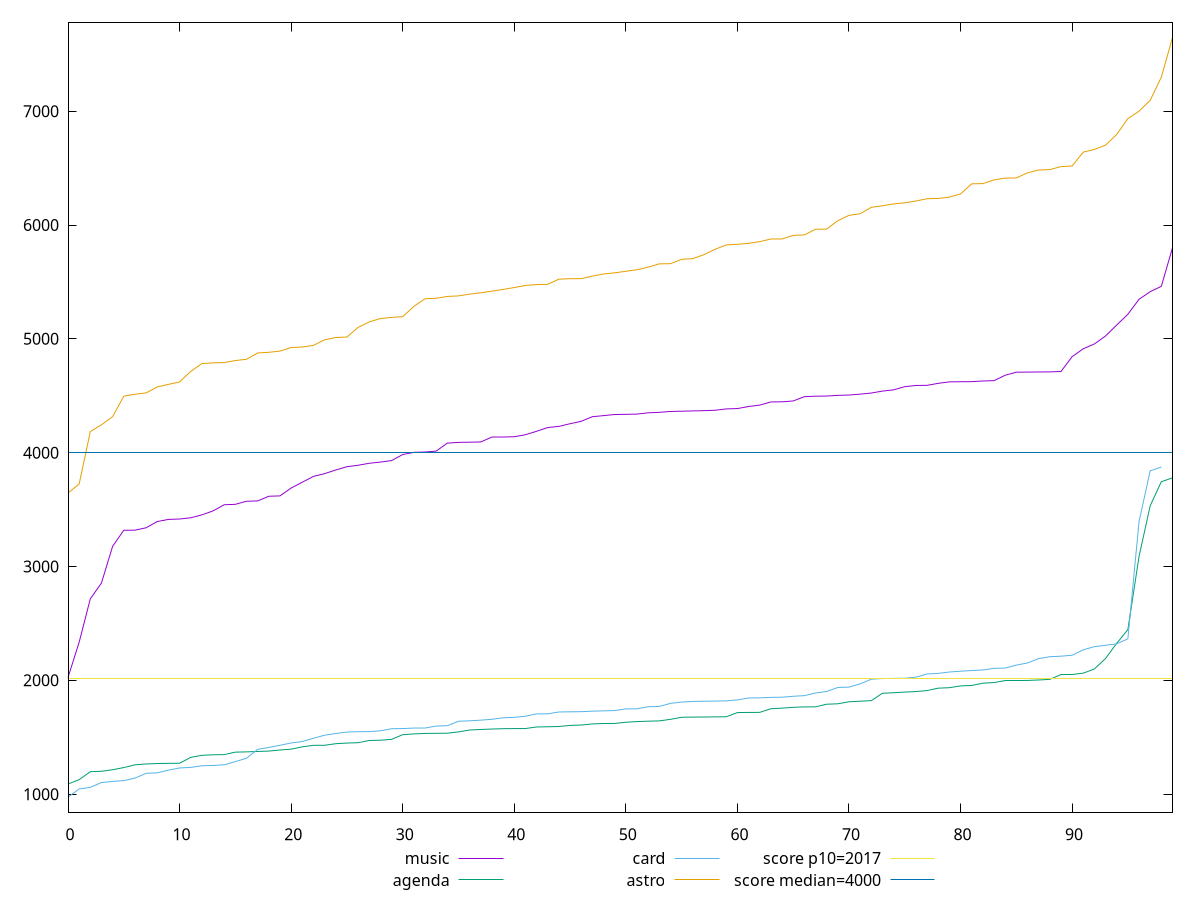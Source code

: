 reset

$music <<EOF
0 2024.9519999999984
1 2335.011999999995
2 2716.2639999999983
3 2855.419999999994
4 3177.5359999999755
5 3318.491999999987
6 3319.087999999995
7 3340.4119999999907
8 3395.3479999999918
9 3413.7639999999947
10 3417.27199999999
11 3428.119999999988
12 3453.6599999999876
13 3488.671999999992
14 3542.6519999999864
15 3546.2679999999905
16 3573.623999999986
17 3575.895999999993
18 3617.11199999999
19 3620.3799999999883
20 3689.6079999999884
21 3740.6479999999888
22 3791.687999999985
23 3815.8479999999886
24 3848.2359999999912
25 3876.8519999999844
26 3889.463999999998
27 3906.883999999987
28 3917.6919999999873
29 3930.4399999999896
30 3984.007999999986
31 4002.9239999999963
32 4005.8239999999914
33 4013.9679999999885
34 4084.063999999992
35 4090.5719999999915
36 4092.079999999987
37 4094.319999999986
38 4137.659999999988
39 4137.687999999989
40 4139.991999999991
41 4157.635999999988
42 4187.899999999987
43 4221.043999999982
44 4230.79999999999
45 4254.403999999989
46 4275.563999999992
47 4316.299999999984
48 4325.335999999987
49 4335.395999999992
50 4336.799999999987
51 4339.039999999995
52 4350.2679999999855
53 4354.523999999989
54 4362.267999999988
55 4364.271999999986
56 4366.911999999987
57 4368.911999999989
58 4372.619999999984
59 4384.455999999983
60 4387.679999999989
61 4405.5039999999835
62 4417.915999999993
63 4445.64799999999
64 4446.8559999999925
65 4454.2559999999885
66 4491.891999999994
67 4496.391999999984
68 4497.467999999987
69 4503.69199999999
70 4506.367999999989
71 4514.243999999984
72 4524.155999999993
73 4540.939999999983
74 4551.92399999999
75 4579.836000000001
76 4590.419999999985
77 4591.731999999996
78 4609.068000000013
79 4622.111999999981
80 4623.219999999985
81 4623.903999999986
82 4629.919999999986
83 4632.65199999999
84 4680.039999999991
85 4707.183999999987
86 4707.863999999987
87 4709.231999999982
88 4709.651999999994
89 4712.875999999994
90 4843.375999999986
91 4912.983999999987
92 4955.327999999997
93 5025.291999999987
94 5121.783999999984
95 5216.263999999989
96 5347.6279999999815
97 5414.3719999999885
98 5461.815999999989
99 5800.371999999991
EOF

$agenda <<EOF
0 1089.296
1 1127.8000000000002
2 1197.3880000000001
3 1201.1760000000006
4 1214.5160000000008
5 1233.796
6 1257.588000000001
7 1265.4080000000013
8 1269.0160000000003
9 1270.9560000000006
10 1271.6039999999998
11 1323.3680000000008
12 1341.42
13 1346.0480000000002
14 1347.4520000000007
15 1369.2120000000004
16 1371.5200000000004
17 1375.1280000000008
18 1378.367999999999
19 1387.988000000001
20 1395.368
21 1415.7160000000008
22 1429.0680000000007
23 1429.4640000000009
24 1443.388
25 1448.9399999999996
26 1452.0920000000003
27 1471.84
28 1473.8000000000006
29 1481.4640000000002
30 1522.6279999999997
31 1529.4399999999996
32 1533.7079999999994
33 1534.6079999999997
34 1535.4600000000005
35 1547.155999999999
36 1563.5440000000003
37 1568.344
38 1572.22
39 1575.2320000000007
40 1576.1679999999994
41 1576.6239999999998
42 1590.2920000000008
43 1592.22
44 1594.3959999999993
45 1604.0119999999997
46 1607.296000000001
47 1617.1759999999997
48 1620.7240000000004
49 1621.2239999999993
50 1631.763999999999
51 1637.6239999999998
52 1641.1839999999995
53 1643.708
54 1657.484
55 1675.4319999999993
56 1677.1520000000003
57 1677.6320000000005
58 1679.4759999999997
59 1680.0360000000007
60 1716.7960000000003
61 1718.1120000000003
62 1718.4879999999998
63 1750.6359999999997
64 1755.9080000000006
65 1762.8639999999994
66 1766.844
67 1767.056000000001
68 1790.3320000000008
69 1793.884
70 1811.4520000000002
71 1816.8280000000002
72 1821.5840000000003
73 1886.6839999999995
74 1891.0200000000011
75 1896.8999999999999
76 1901.3839999999975
77 1910.3120000000008
78 1931.2919999999983
79 1935.3999999999999
80 1950.9599999999994
81 1955.168000000001
82 1974.748
83 1980.6760000000004
84 1996.116000000001
85 1996.1280000000004
86 1999.0040000000001
87 2003.2519999999984
88 2008.3839999999998
89 2050.824
90 2051.252000000001
91 2063.439999999999
92 2099.416
93 2192.2199999999993
94 2325.292
95 2445.608000000001
96 3087.379999999969
97 3533.391999999997
98 3745.1439999999893
99 3778.871999999977
EOF

$card <<EOF
0 973.8200000000003
1 1045.8040000000003
2 1059.684
3 1102.224000000001
4 1111.9640000000006
5 1119.024000000001
6 1140.9160000000008
7 1183.384000000001
8 1187.5240000000006
9 1210.7160000000001
10 1230.3480000000004
11 1235.0680000000011
12 1249.3680000000008
13 1252.4360000000008
14 1258.0400000000004
15 1286.3440000000005
16 1315.5560000000003
17 1394.0520000000006
18 1410.532000000001
19 1429.3080000000004
20 1449.7480000000005
21 1462.3079999999995
22 1491.304
23 1518.1599999999992
24 1532.9680000000005
25 1545.596000000001
26 1548.5640000000005
27 1549.4239999999998
28 1556.7440000000004
29 1574.9159999999997
30 1576.2959999999996
31 1580.8400000000004
32 1580.9680000000008
33 1598.2399999999989
34 1601.616
35 1640.5640000000003
36 1644.3560000000004
37 1650.3839999999998
38 1657.8640000000005
39 1670.7799999999993
40 1675.1200000000006
41 1684.4960000000005
42 1705.3680000000002
43 1705.7279999999998
44 1722.1200000000003
45 1723.4920000000013
46 1724.748
47 1729.1479999999997
48 1731.9920000000002
49 1734.4280000000006
50 1749.072
51 1749.9560000000001
52 1768.3800000000006
53 1770.6919999999998
54 1797.736
55 1808.996
56 1814.6400000000006
57 1816.5480000000002
58 1817.8000000000002
59 1819.5639999999996
60 1828.0320000000008
61 1845.0879999999977
62 1846.08
63 1850.3959999999993
64 1851.6920000000011
65 1859.9760000000003
66 1865.4799999999996
67 1888.7559999999994
68 1902.1440000000002
69 1937.4159999999993
70 1940.5479999999993
71 1968.3280000000002
72 2009.9919999999995
73 2015.6800000000005
74 2017.192
75 2018.064
76 2027.7199999999991
77 2056.1000000000004
78 2060.8919999999994
79 2073.2599999999993
80 2080.1159999999977
81 2086.0759999999987
82 2090.8040000000005
83 2105.3880000000004
84 2107.9
85 2133.652
86 2152.6160000000004
87 2190.732
88 2207.636
89 2212.2319999999995
90 2220.408000000001
91 2268.7160000000003
92 2295.6760000000004
93 2308.0119999999997
94 2320.639999999999
95 2365.3
96 3393.235999999976
97 3840.7559999999758
98 3873.467999999975
EOF

$astro <<EOF
0 3645.647999999998
1 3724.7719999999927
2 4185.595999999998
3 4245.324
4 4316.431999999995
5 4496.375999999998
6 4513.411999999995
7 4525.015999999999
8 4577.615999999996
9 4600.1039999999975
10 4621.256
11 4713.951999999996
12 4782.871999999997
13 4788.768000000001
14 4791.723999999999
15 4809.299999999992
16 4820.683999999992
17 4876.003999999999
18 4882.031999999988
19 4892.271999999991
20 4924.084
21 4928.272000000002
22 4942.712
23 4991.228000000003
24 5012.003999999997
25 5016.027999999988
26 5100.603999999995
27 5148.871999999999
28 5178.407999999994
29 5188.811999999994
30 5194.619999999996
31 5285.255999999998
32 5352.291999999994
33 5356.2639999999965
34 5372.631999999994
35 5377.415999999995
36 5392.927999999988
37 5404.467999999994
38 5418.811999999998
39 5434.076000000005
40 5450.723999999993
41 5469.127999999994
42 5476.863999999986
43 5479.1199999999935
44 5524.483999999985
45 5528.403999999991
46 5528.9399999999905
47 5551.17999999999
48 5570.063999999993
49 5579.827999999998
50 5593.575999999999
51 5607.087999999993
52 5630.135999999994
53 5658.81999999999
54 5660.223999999992
55 5698.971999999986
56 5704.899999999992
57 5739.747999999997
58 5787.02
59 5825.107999999991
60 5830.595999999998
61 5839.263999999996
62 5853.93199999999
63 5877.271999999991
64 5877.339999999995
65 5909.079999999995
66 5912.947999999994
67 5962.956000000003
68 5964.099999999993
69 6038.403999999987
70 6085.087999999993
71 6099.215999999997
72 6155.484000000003
73 6169.343999999995
74 6185.295999999989
75 6194.907999999992
76 6211.120000000001
77 6230.927999999993
78 6233.567999999994
79 6245.071999999993
80 6273.035999999992
81 6361.8799999999965
82 6363.843999999996
83 6396.47199999998
84 6411.843999999999
85 6413.775999999988
86 6458.85999999999
87 6483.395999999994
88 6486.4679999999835
89 6513.415999999986
90 6518.603999999983
91 6640.291999999994
92 6664.635999999993
93 6701.612000000004
94 6796.063999999997
95 6935.247999999987
96 7000.279999999993
97 7095.531999999996
98 7298.995999999996
99 7647.495999999997
EOF

set key outside below
set xrange [0:99]
set yrange [840.3464800000004:7780.969519999997]
set trange [840.3464800000004:7780.969519999997]
set terminal svg size 640, 560 enhanced background rgb 'white'
set output "report/report_00029_2021-02-24T13-36-40.390Z/mainthread-work-breakdown/comparison/sorted/all_raw.svg"

plot $music title "music" with line, \
     $agenda title "agenda" with line, \
     $card title "card" with line, \
     $astro title "astro" with line, \
     2017 title "score p10=2017", \
     4000 title "score median=4000"

reset
